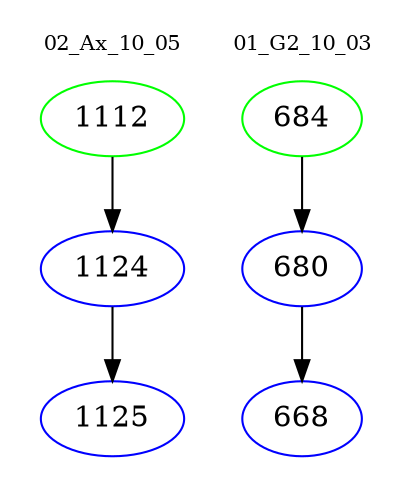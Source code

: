 digraph{
subgraph cluster_0 {
color = white
label = "02_Ax_10_05";
fontsize=10;
T0_1112 [label="1112", color="green"]
T0_1112 -> T0_1124 [color="black"]
T0_1124 [label="1124", color="blue"]
T0_1124 -> T0_1125 [color="black"]
T0_1125 [label="1125", color="blue"]
}
subgraph cluster_1 {
color = white
label = "01_G2_10_03";
fontsize=10;
T1_684 [label="684", color="green"]
T1_684 -> T1_680 [color="black"]
T1_680 [label="680", color="blue"]
T1_680 -> T1_668 [color="black"]
T1_668 [label="668", color="blue"]
}
}
